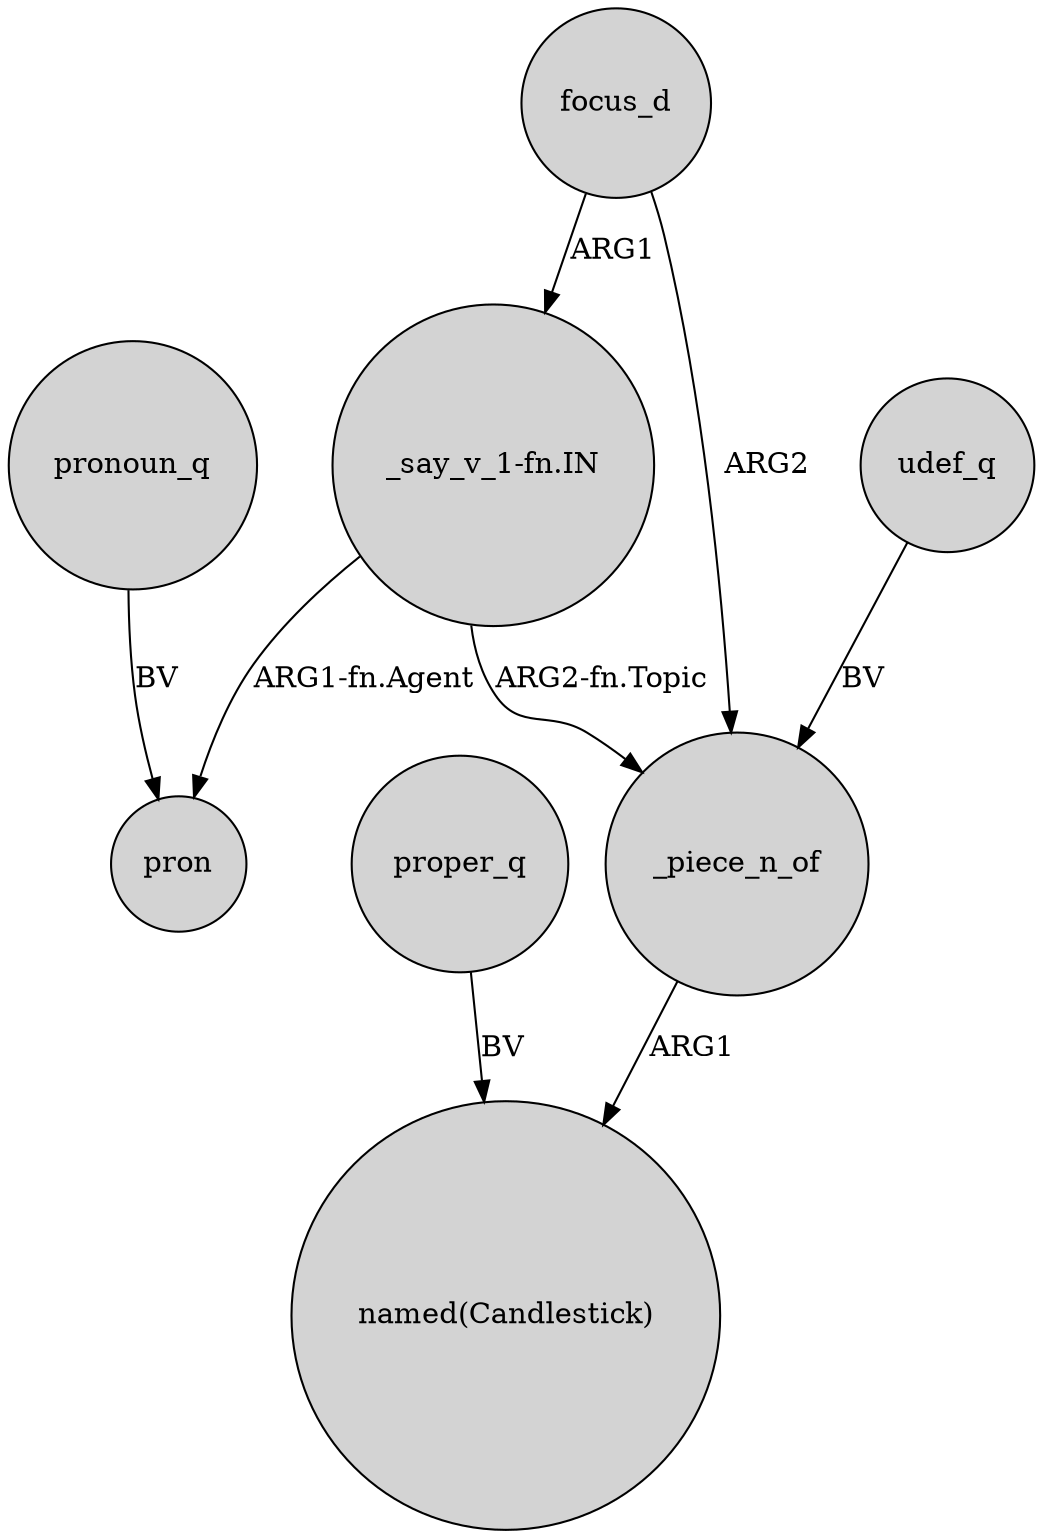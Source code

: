 digraph {
	node [shape=circle style=filled]
	"_say_v_1-fn.IN" -> pron [label="ARG1-fn.Agent"]
	focus_d -> _piece_n_of [label=ARG2]
	"_say_v_1-fn.IN" -> _piece_n_of [label="ARG2-fn.Topic"]
	focus_d -> "_say_v_1-fn.IN" [label=ARG1]
	proper_q -> "named(Candlestick)" [label=BV]
	pronoun_q -> pron [label=BV]
	udef_q -> _piece_n_of [label=BV]
	_piece_n_of -> "named(Candlestick)" [label=ARG1]
}
